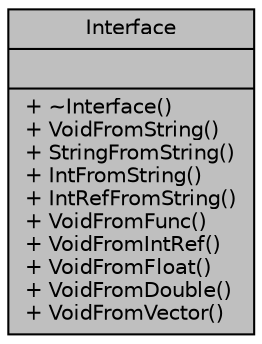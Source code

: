 digraph "Interface"
{
 // INTERACTIVE_SVG=YES
 // LATEX_PDF_SIZE
  edge [fontname="Helvetica",fontsize="10",labelfontname="Helvetica",labelfontsize="10"];
  node [fontname="Helvetica",fontsize="10",shape=record];
  Node1 [label="{Interface\n||+ ~Interface()\l+ VoidFromString()\l+ StringFromString()\l+ IntFromString()\l+ IntRefFromString()\l+ VoidFromFunc()\l+ VoidFromIntRef()\l+ VoidFromFloat()\l+ VoidFromDouble()\l+ VoidFromVector()\l}",height=0.2,width=0.4,color="black", fillcolor="grey75", style="filled", fontcolor="black",tooltip=" "];
}
